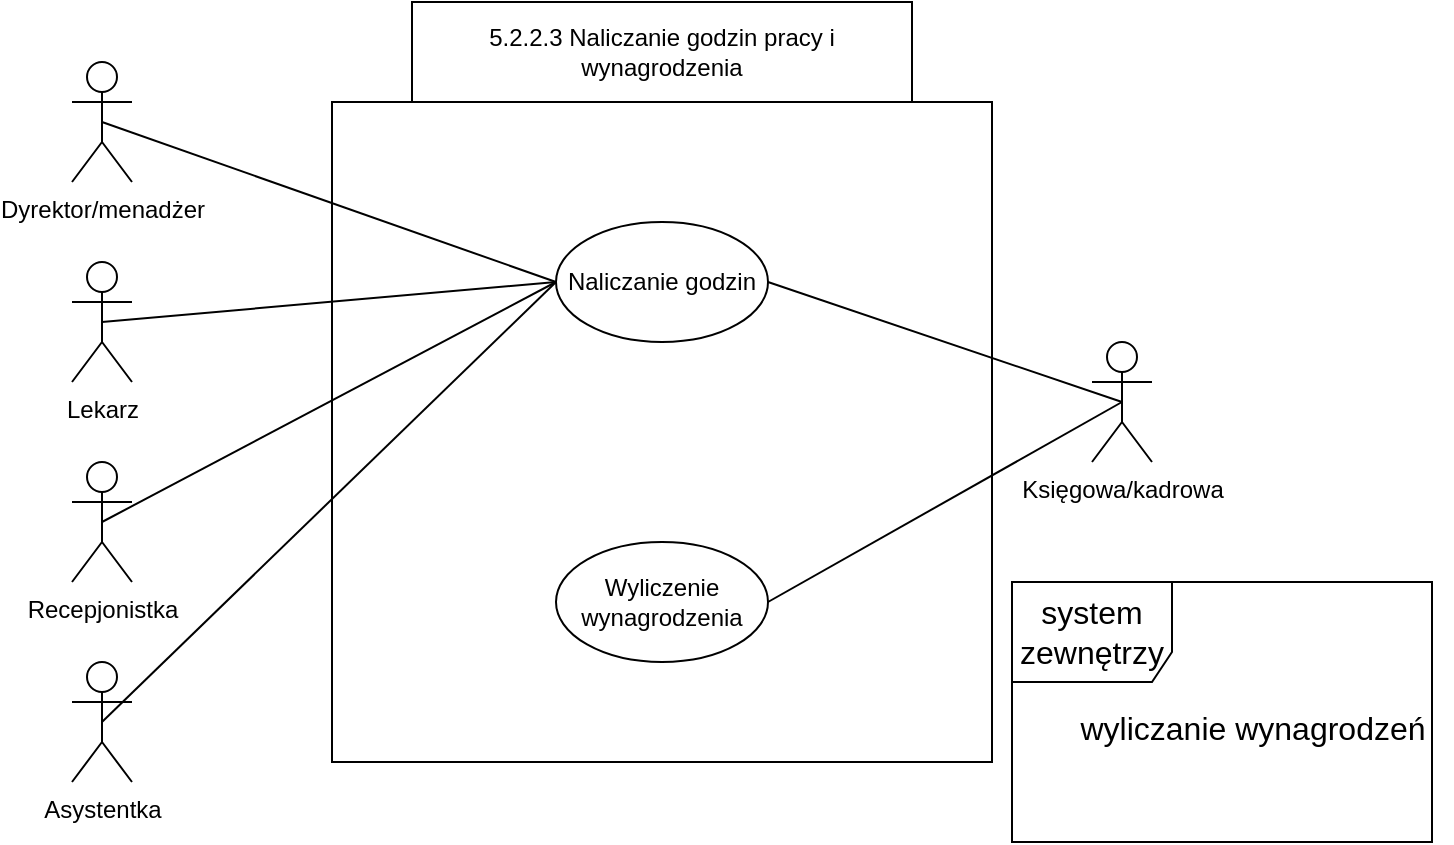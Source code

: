 <mxfile version="21.2.9" type="device">
  <diagram name="Strona-1" id="Uu0WhD-oibmJ6Q5krLVX">
    <mxGraphModel dx="1406" dy="825" grid="1" gridSize="10" guides="1" tooltips="1" connect="1" arrows="1" fold="1" page="1" pageScale="1" pageWidth="827" pageHeight="1169" math="0" shadow="0">
      <root>
        <mxCell id="0" />
        <mxCell id="1" parent="0" />
        <mxCell id="zo0r8RxoVhE8TmbRMtNV-1" value="" style="whiteSpace=wrap;html=1;aspect=fixed;" parent="1" vertex="1">
          <mxGeometry x="230" y="190" width="330" height="330" as="geometry" />
        </mxCell>
        <mxCell id="zo0r8RxoVhE8TmbRMtNV-2" value="Księgowa/kadrowa" style="shape=umlActor;verticalLabelPosition=bottom;verticalAlign=top;html=1;outlineConnect=0;" parent="1" vertex="1">
          <mxGeometry x="610" y="310" width="30" height="60" as="geometry" />
        </mxCell>
        <mxCell id="zo0r8RxoVhE8TmbRMtNV-3" value="Naliczanie godzin" style="ellipse;whiteSpace=wrap;html=1;" parent="1" vertex="1">
          <mxGeometry x="342" y="250" width="106" height="60" as="geometry" />
        </mxCell>
        <mxCell id="zo0r8RxoVhE8TmbRMtNV-4" value="" style="endArrow=none;html=1;rounded=0;entryX=1;entryY=0.5;entryDx=0;entryDy=0;exitX=0.5;exitY=0.5;exitDx=0;exitDy=0;exitPerimeter=0;" parent="1" source="zo0r8RxoVhE8TmbRMtNV-2" target="zo0r8RxoVhE8TmbRMtNV-3" edge="1">
          <mxGeometry relative="1" as="geometry">
            <mxPoint x="330" y="280" as="sourcePoint" />
            <mxPoint x="490" y="280" as="targetPoint" />
          </mxGeometry>
        </mxCell>
        <mxCell id="zo0r8RxoVhE8TmbRMtNV-6" value="Lekarz" style="shape=umlActor;verticalLabelPosition=bottom;verticalAlign=top;html=1;outlineConnect=0;" parent="1" vertex="1">
          <mxGeometry x="100" y="270" width="30" height="60" as="geometry" />
        </mxCell>
        <mxCell id="zo0r8RxoVhE8TmbRMtNV-7" value="" style="endArrow=none;html=1;rounded=0;entryX=0.5;entryY=0.5;entryDx=0;entryDy=0;exitX=0;exitY=0.5;exitDx=0;exitDy=0;entryPerimeter=0;" parent="1" source="zo0r8RxoVhE8TmbRMtNV-3" target="zo0r8RxoVhE8TmbRMtNV-6" edge="1">
          <mxGeometry relative="1" as="geometry">
            <mxPoint x="270" y="255" as="sourcePoint" />
            <mxPoint x="180" y="250" as="targetPoint" />
          </mxGeometry>
        </mxCell>
        <mxCell id="zo0r8RxoVhE8TmbRMtNV-16" value="5.2.2.3 Naliczanie godzin pracy i wynagrodzenia" style="rounded=0;whiteSpace=wrap;html=1;" parent="1" vertex="1">
          <mxGeometry x="270" y="140" width="250" height="50" as="geometry" />
        </mxCell>
        <mxCell id="zo0r8RxoVhE8TmbRMtNV-18" value="Wyliczenie wynagrodzenia" style="ellipse;whiteSpace=wrap;html=1;" parent="1" vertex="1">
          <mxGeometry x="342" y="410" width="106" height="60" as="geometry" />
        </mxCell>
        <mxCell id="zo0r8RxoVhE8TmbRMtNV-19" value="" style="endArrow=none;html=1;rounded=0;entryX=1;entryY=0.5;entryDx=0;entryDy=0;exitX=0.5;exitY=0.5;exitDx=0;exitDy=0;exitPerimeter=0;" parent="1" source="zo0r8RxoVhE8TmbRMtNV-2" target="zo0r8RxoVhE8TmbRMtNV-18" edge="1">
          <mxGeometry relative="1" as="geometry">
            <mxPoint x="635" y="330" as="sourcePoint" />
            <mxPoint x="544" y="364" as="targetPoint" />
          </mxGeometry>
        </mxCell>
        <mxCell id="y1ApVIU30L6YpnV38fl7-2" value="Dyrektor/menadżer" style="shape=umlActor;verticalLabelPosition=bottom;verticalAlign=top;html=1;outlineConnect=0;" parent="1" vertex="1">
          <mxGeometry x="100" y="170" width="30" height="60" as="geometry" />
        </mxCell>
        <mxCell id="y1ApVIU30L6YpnV38fl7-3" value="" style="endArrow=none;html=1;rounded=0;entryX=0.5;entryY=0.5;entryDx=0;entryDy=0;exitX=0;exitY=0.5;exitDx=0;exitDy=0;entryPerimeter=0;" parent="1" source="zo0r8RxoVhE8TmbRMtNV-3" target="y1ApVIU30L6YpnV38fl7-2" edge="1">
          <mxGeometry relative="1" as="geometry">
            <mxPoint x="352" y="265" as="sourcePoint" />
            <mxPoint x="135" y="280" as="targetPoint" />
          </mxGeometry>
        </mxCell>
        <mxCell id="y1ApVIU30L6YpnV38fl7-4" value="Recepjonistka" style="shape=umlActor;verticalLabelPosition=bottom;verticalAlign=top;html=1;outlineConnect=0;" parent="1" vertex="1">
          <mxGeometry x="100" y="370" width="30" height="60" as="geometry" />
        </mxCell>
        <mxCell id="y1ApVIU30L6YpnV38fl7-7" value="Asystentka" style="shape=umlActor;verticalLabelPosition=bottom;verticalAlign=top;html=1;outlineConnect=0;" parent="1" vertex="1">
          <mxGeometry x="100" y="470" width="30" height="60" as="geometry" />
        </mxCell>
        <mxCell id="y1ApVIU30L6YpnV38fl7-11" value="" style="endArrow=none;html=1;rounded=0;entryX=0.5;entryY=0.5;entryDx=0;entryDy=0;exitX=0;exitY=0.5;exitDx=0;exitDy=0;entryPerimeter=0;" parent="1" source="zo0r8RxoVhE8TmbRMtNV-3" target="y1ApVIU30L6YpnV38fl7-7" edge="1">
          <mxGeometry relative="1" as="geometry">
            <mxPoint x="352" y="450" as="sourcePoint" />
            <mxPoint x="125" y="210" as="targetPoint" />
          </mxGeometry>
        </mxCell>
        <mxCell id="y1ApVIU30L6YpnV38fl7-12" value="" style="endArrow=none;html=1;rounded=0;entryX=0.5;entryY=0.5;entryDx=0;entryDy=0;exitX=0;exitY=0.5;exitDx=0;exitDy=0;entryPerimeter=0;" parent="1" source="zo0r8RxoVhE8TmbRMtNV-3" target="y1ApVIU30L6YpnV38fl7-4" edge="1">
          <mxGeometry relative="1" as="geometry">
            <mxPoint x="352" y="290" as="sourcePoint" />
            <mxPoint x="125" y="510" as="targetPoint" />
          </mxGeometry>
        </mxCell>
        <mxCell id="WoMEryGFsNXVluQ02Che-2" value="system zewnętrzy" style="shape=umlFrame;whiteSpace=wrap;html=1;pointerEvents=0;fontSize=16;width=80;height=50;" vertex="1" parent="1">
          <mxGeometry x="570" y="430" width="210" height="130" as="geometry" />
        </mxCell>
        <mxCell id="WoMEryGFsNXVluQ02Che-3" value="wyliczanie wynagrodzeń" style="text;html=1;align=center;verticalAlign=middle;resizable=0;points=[];autosize=1;strokeColor=none;fillColor=none;fontSize=16;" vertex="1" parent="1">
          <mxGeometry x="590" y="488" width="200" height="30" as="geometry" />
        </mxCell>
      </root>
    </mxGraphModel>
  </diagram>
</mxfile>
